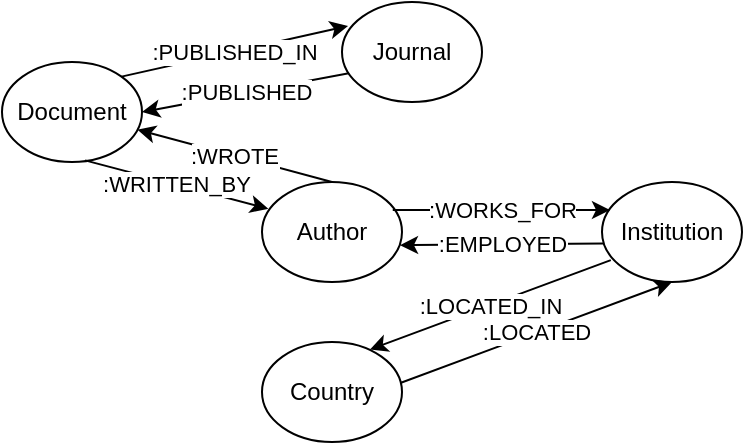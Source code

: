 <mxfile version="13.2.5" type="device"><diagram id="GAq_u52zvqoSD83RsgKn" name="Page-1"><mxGraphModel dx="796" dy="470" grid="1" gridSize="10" guides="1" tooltips="1" connect="1" arrows="1" fold="1" page="1" pageScale="1" pageWidth="850" pageHeight="1100" math="0" shadow="0"><root><mxCell id="0"/><mxCell id="1" parent="0"/><mxCell id="F8ivLicmyAr9e--2ueb_-1" value="Document" style="ellipse;whiteSpace=wrap;html=1;" vertex="1" parent="1"><mxGeometry x="140" y="190" width="70" height="50" as="geometry"/></mxCell><mxCell id="F8ivLicmyAr9e--2ueb_-2" value="Author" style="ellipse;whiteSpace=wrap;html=1;" vertex="1" parent="1"><mxGeometry x="270" y="250" width="70" height="50" as="geometry"/></mxCell><mxCell id="F8ivLicmyAr9e--2ueb_-3" value=":WROTE" style="endArrow=classic;html=1;exitX=0.5;exitY=0;exitDx=0;exitDy=0;horizontal=1;" edge="1" parent="1" source="F8ivLicmyAr9e--2ueb_-2" target="F8ivLicmyAr9e--2ueb_-1"><mxGeometry width="50" height="50" relative="1" as="geometry"><mxPoint x="270" y="310" as="sourcePoint"/><mxPoint x="320" y="260" as="targetPoint"/></mxGeometry></mxCell><mxCell id="F8ivLicmyAr9e--2ueb_-5" value=":WRITTEN_BY" style="endArrow=classic;html=1;exitX=0.593;exitY=0.984;exitDx=0;exitDy=0;exitPerimeter=0;entryX=0.045;entryY=0.268;entryDx=0;entryDy=0;entryPerimeter=0;" edge="1" parent="1" source="F8ivLicmyAr9e--2ueb_-1" target="F8ivLicmyAr9e--2ueb_-2"><mxGeometry width="50" height="50" relative="1" as="geometry"><mxPoint x="220" y="330" as="sourcePoint"/><mxPoint x="270" y="280" as="targetPoint"/></mxGeometry></mxCell><mxCell id="F8ivLicmyAr9e--2ueb_-7" value="Journal" style="ellipse;whiteSpace=wrap;html=1;" vertex="1" parent="1"><mxGeometry x="310" y="160" width="70" height="50" as="geometry"/></mxCell><mxCell id="F8ivLicmyAr9e--2ueb_-8" value=":PUBLISHED_IN" style="endArrow=classic;html=1;entryX=0.043;entryY=0.24;entryDx=0;entryDy=0;entryPerimeter=0;exitX=1;exitY=0;exitDx=0;exitDy=0;" edge="1" parent="1" source="F8ivLicmyAr9e--2ueb_-1" target="F8ivLicmyAr9e--2ueb_-7"><mxGeometry width="50" height="50" relative="1" as="geometry"><mxPoint x="280" y="270" as="sourcePoint"/><mxPoint x="330" y="220" as="targetPoint"/></mxGeometry></mxCell><mxCell id="F8ivLicmyAr9e--2ueb_-9" value=":PUBLISHED" style="endArrow=classic;html=1;exitX=0.049;exitY=0.712;exitDx=0;exitDy=0;exitPerimeter=0;entryX=1;entryY=0.5;entryDx=0;entryDy=0;" edge="1" parent="1" source="F8ivLicmyAr9e--2ueb_-7" target="F8ivLicmyAr9e--2ueb_-1"><mxGeometry width="50" height="50" relative="1" as="geometry"><mxPoint x="280" y="270" as="sourcePoint"/><mxPoint x="330" y="220" as="targetPoint"/></mxGeometry></mxCell><mxCell id="F8ivLicmyAr9e--2ueb_-10" value="Institution" style="ellipse;whiteSpace=wrap;html=1;" vertex="1" parent="1"><mxGeometry x="440" y="250" width="70" height="50" as="geometry"/></mxCell><mxCell id="F8ivLicmyAr9e--2ueb_-11" value=":WORKS_FOR" style="endArrow=classic;html=1;entryX=0.057;entryY=0.28;entryDx=0;entryDy=0;entryPerimeter=0;exitX=0.934;exitY=0.28;exitDx=0;exitDy=0;exitPerimeter=0;" edge="1" parent="1" source="F8ivLicmyAr9e--2ueb_-2" target="F8ivLicmyAr9e--2ueb_-10"><mxGeometry width="50" height="50" relative="1" as="geometry"><mxPoint x="380" y="300" as="sourcePoint"/><mxPoint x="430" y="250" as="targetPoint"/></mxGeometry></mxCell><mxCell id="F8ivLicmyAr9e--2ueb_-12" value=":EMPLOYED" style="endArrow=classic;html=1;entryX=0.986;entryY=0.632;entryDx=0;entryDy=0;entryPerimeter=0;exitX=0.014;exitY=0.616;exitDx=0;exitDy=0;exitPerimeter=0;" edge="1" parent="1" source="F8ivLicmyAr9e--2ueb_-10" target="F8ivLicmyAr9e--2ueb_-2"><mxGeometry width="50" height="50" relative="1" as="geometry"><mxPoint x="340" y="370" as="sourcePoint"/><mxPoint x="390" y="320" as="targetPoint"/></mxGeometry></mxCell><mxCell id="F8ivLicmyAr9e--2ueb_-14" value="Country" style="ellipse;whiteSpace=wrap;html=1;" vertex="1" parent="1"><mxGeometry x="270" y="330" width="70" height="50" as="geometry"/></mxCell><mxCell id="F8ivLicmyAr9e--2ueb_-17" value=":LOCATED_IN" style="endArrow=classic;html=1;exitX=0.063;exitY=0.781;exitDx=0;exitDy=0;entryX=0.77;entryY=0.076;entryDx=0;entryDy=0;entryPerimeter=0;exitPerimeter=0;" edge="1" parent="1" source="F8ivLicmyAr9e--2ueb_-10" target="F8ivLicmyAr9e--2ueb_-14"><mxGeometry width="50" height="50" relative="1" as="geometry"><mxPoint x="190" y="330" as="sourcePoint"/><mxPoint x="240" y="280" as="targetPoint"/></mxGeometry></mxCell><mxCell id="F8ivLicmyAr9e--2ueb_-18" value=":LOCATED" style="endArrow=classic;html=1;exitX=0.988;exitY=0.41;exitDx=0;exitDy=0;entryX=0.5;entryY=1;entryDx=0;entryDy=0;exitPerimeter=0;" edge="1" parent="1" source="F8ivLicmyAr9e--2ueb_-14" target="F8ivLicmyAr9e--2ueb_-10"><mxGeometry width="50" height="50" relative="1" as="geometry"><mxPoint x="190" y="330" as="sourcePoint"/><mxPoint x="240" y="280" as="targetPoint"/></mxGeometry></mxCell></root></mxGraphModel></diagram></mxfile>